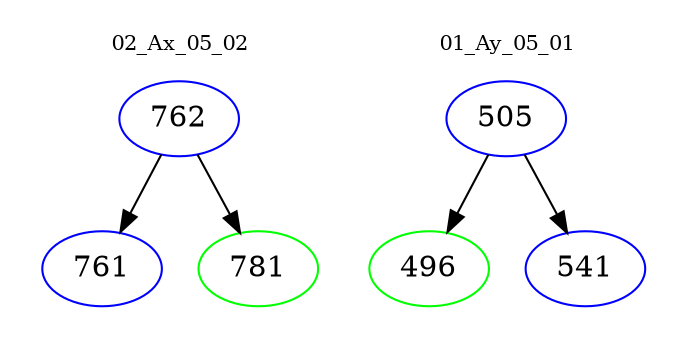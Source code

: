digraph{
subgraph cluster_0 {
color = white
label = "02_Ax_05_02";
fontsize=10;
T0_762 [label="762", color="blue"]
T0_762 -> T0_761 [color="black"]
T0_761 [label="761", color="blue"]
T0_762 -> T0_781 [color="black"]
T0_781 [label="781", color="green"]
}
subgraph cluster_1 {
color = white
label = "01_Ay_05_01";
fontsize=10;
T1_505 [label="505", color="blue"]
T1_505 -> T1_496 [color="black"]
T1_496 [label="496", color="green"]
T1_505 -> T1_541 [color="black"]
T1_541 [label="541", color="blue"]
}
}
